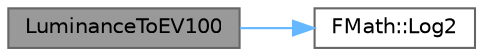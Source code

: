 digraph "LuminanceToEV100"
{
 // INTERACTIVE_SVG=YES
 // LATEX_PDF_SIZE
  bgcolor="transparent";
  edge [fontname=Helvetica,fontsize=10,labelfontname=Helvetica,labelfontsize=10];
  node [fontname=Helvetica,fontsize=10,shape=box,height=0.2,width=0.4];
  rankdir="LR";
  Node1 [id="Node000001",label="LuminanceToEV100",height=0.2,width=0.4,color="gray40", fillcolor="grey60", style="filled", fontcolor="black",tooltip=" "];
  Node1 -> Node2 [id="edge1_Node000001_Node000002",color="steelblue1",style="solid",tooltip=" "];
  Node2 [id="Node000002",label="FMath::Log2",height=0.2,width=0.4,color="grey40", fillcolor="white", style="filled",URL="$dc/d20/structFMath.html#a054e7690dfb783a60ff0d14fe59da700",tooltip="Computes the base 2 logarithm of the specified value."];
}
